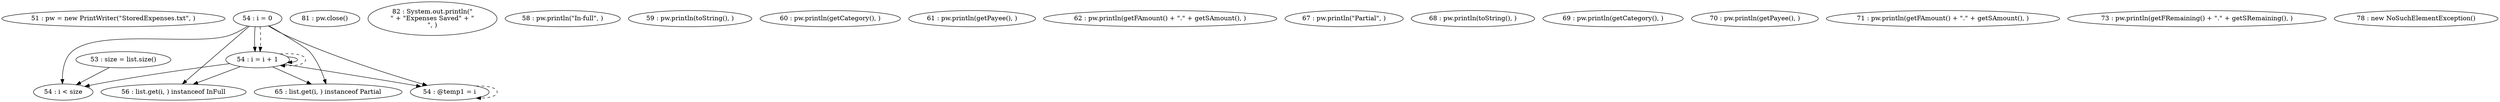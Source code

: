 digraph G {
"51 : pw = new PrintWriter(\"StoredExpenses.txt\", )"
"53 : size = list.size()"
"53 : size = list.size()" -> "54 : i < size"
"54 : i = 0"
"54 : i = 0" -> "54 : @temp1 = i"
"54 : i = 0" -> "56 : list.get(i, ) instanceof InFull"
"54 : i = 0" -> "54 : i = i + 1"
"54 : i = 0" -> "54 : i < size"
"54 : i = 0" -> "65 : list.get(i, ) instanceof Partial"
"54 : i = 0" -> "54 : i = i + 1" [style=dashed]
"54 : i < size"
"56 : list.get(i, ) instanceof InFull"
"81 : pw.close()"
"82 : System.out.println(\"\n\" + \"Expenses Saved\" + \"\n\", )"
"58 : pw.println(\"In-full\", )"
"59 : pw.println(toString(), )"
"60 : pw.println(getCategory(), )"
"61 : pw.println(getPayee(), )"
"62 : pw.println(getFAmount() + \".\" + getSAmount(), )"
"65 : list.get(i, ) instanceof Partial"
"67 : pw.println(\"Partial\", )"
"68 : pw.println(toString(), )"
"69 : pw.println(getCategory(), )"
"70 : pw.println(getPayee(), )"
"71 : pw.println(getFAmount() + \".\" + getSAmount(), )"
"73 : pw.println(getFRemaining() + \".\" + getSRemaining(), )"
"78 : new NoSuchElementException()"
"54 : @temp1 = i"
"54 : @temp1 = i" -> "54 : @temp1 = i" [style=dashed]
"54 : i = i + 1"
"54 : i = i + 1" -> "54 : @temp1 = i"
"54 : i = i + 1" -> "56 : list.get(i, ) instanceof InFull"
"54 : i = i + 1" -> "54 : i = i + 1"
"54 : i = i + 1" -> "54 : i < size"
"54 : i = i + 1" -> "65 : list.get(i, ) instanceof Partial"
"54 : i = i + 1" -> "54 : i = i + 1" [style=dashed]
}